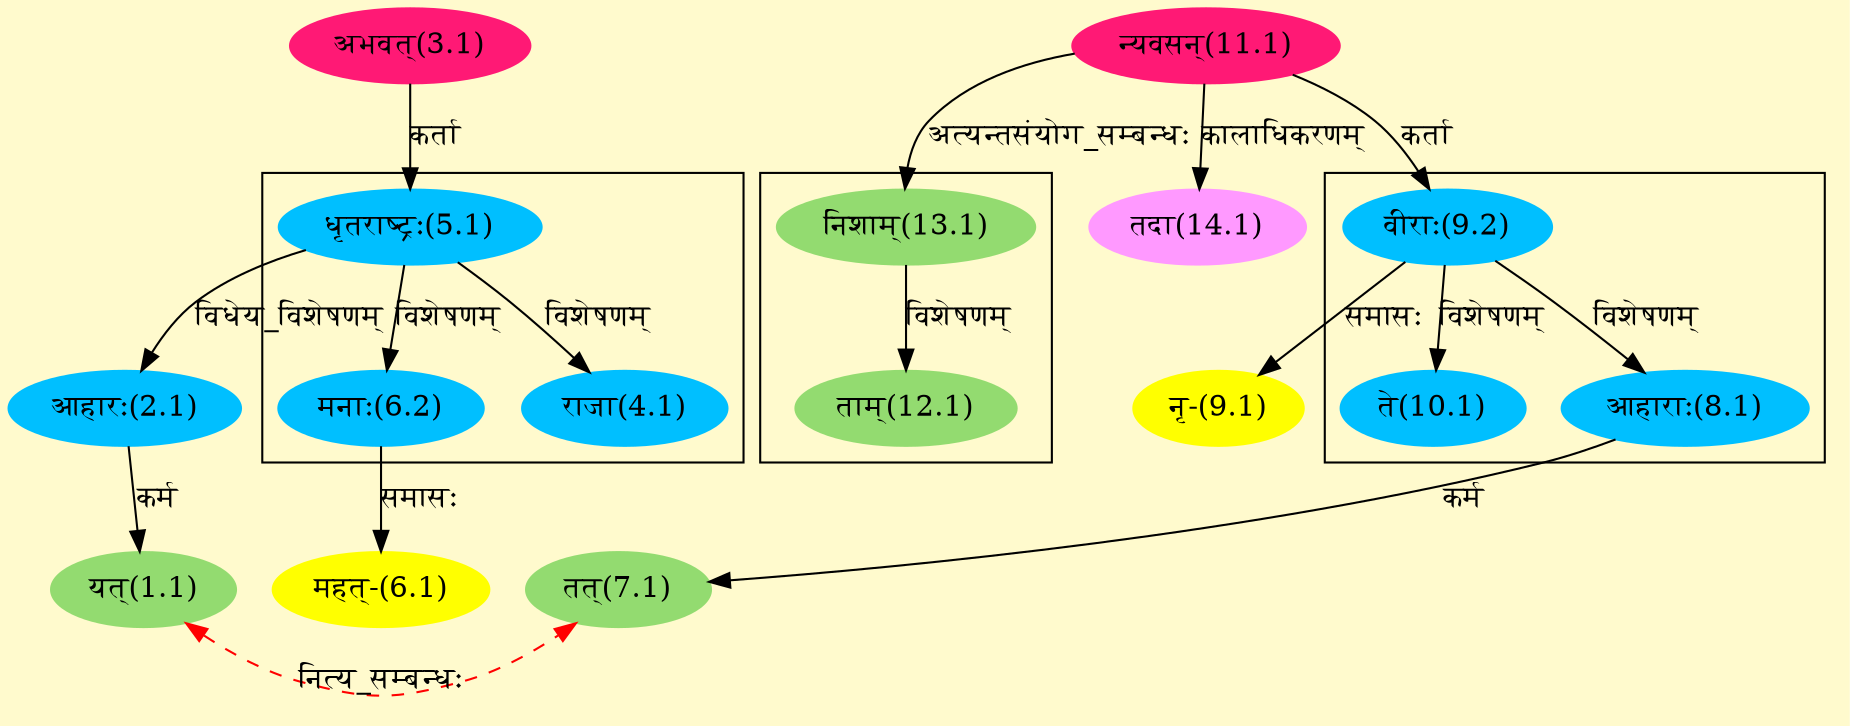 digraph G{
rankdir=BT;
 compound=true;
 bgcolor="lemonchiffon1";

subgraph cluster_1{
Node4_1 [style=filled, color="#00BFFF" label = "राजा(4.1)"]
Node5_1 [style=filled, color="#00BFFF" label = "धृतराष्ट्रः(5.1)"]
Node6_2 [style=filled, color="#00BFFF" label = "मनाः(6.2)"]

}

subgraph cluster_2{
Node8_1 [style=filled, color="#00BFFF" label = "आहाराः(8.1)"]
Node9_2 [style=filled, color="#00BFFF" label = "वीराः(9.2)"]
Node10_1 [style=filled, color="#00BFFF" label = "ते(10.1)"]

}

subgraph cluster_3{
Node12_1 [style=filled, color="#93DB70" label = "ताम्(12.1)"]
Node13_1 [style=filled, color="#93DB70" label = "निशाम्(13.1)"]

}
Node1_1 [style=filled, color="#93DB70" label = "यत्(1.1)"]
Node2_1 [style=filled, color="#00BFFF" label = "आहारः(2.1)"]
Node7_1 [style=filled, color="#93DB70" label = "तत्(7.1)"]
Node5_1 [style=filled, color="#00BFFF" label = "धृतराष्ट्रः(5.1)"]
Node3_1 [style=filled, color="#FF1975" label = "अभवत्(3.1)"]
Node6_1 [style=filled, color="#FFFF00" label = "महत्-(6.1)"]
Node6_2 [style=filled, color="#00BFFF" label = "मनाः(6.2)"]
Node8_1 [style=filled, color="#00BFFF" label = "आहाराः(8.1)"]
Node9_1 [style=filled, color="#FFFF00" label = "नृ-(9.1)"]
Node9_2 [style=filled, color="#00BFFF" label = "वीराः(9.2)"]
Node11_1 [style=filled, color="#FF1975" label = "न्यवसन्(11.1)"]
Node13_1 [style=filled, color="#93DB70" label = "निशाम्(13.1)"]
Node14_1 [style=filled, color="#FF99FF" label = "तदा(14.1)"]
{rank = same; Node1_1; Node7_1;}
/* Start of Relations section */

Node1_1 -> Node2_1 [  label="कर्म"  dir="back" ]
Node1_1 -> Node7_1 [ style=dashed color="red" label="नित्य_सम्बन्धः"  dir="both" ]
Node2_1 -> Node5_1 [  label="विधेय_विशेषणम्"  dir="back" ]
Node4_1 -> Node5_1 [  label="विशेषणम्"  dir="back" ]
Node5_1 -> Node3_1 [  label="कर्ता"  dir="back" ]
Node6_1 -> Node6_2 [  label="समासः"  dir="back" ]
Node6_2 -> Node5_1 [  label="विशेषणम्"  dir="back" ]
Node7_1 -> Node8_1 [  label="कर्म"  dir="back" ]
Node8_1 -> Node9_2 [  label="विशेषणम्"  dir="back" ]
Node9_1 -> Node9_2 [  label="समासः"  dir="back" ]
Node9_2 -> Node11_1 [  label="कर्ता"  dir="back" ]
Node10_1 -> Node9_2 [  label="विशेषणम्"  dir="back" ]
Node12_1 -> Node13_1 [  label="विशेषणम्"  dir="back" ]
Node13_1 -> Node11_1 [  label="अत्यन्तसंयोग_सम्बन्धः"  dir="back" ]
Node14_1 -> Node11_1 [  label="कालाधिकरणम्"  dir="back" ]
}
